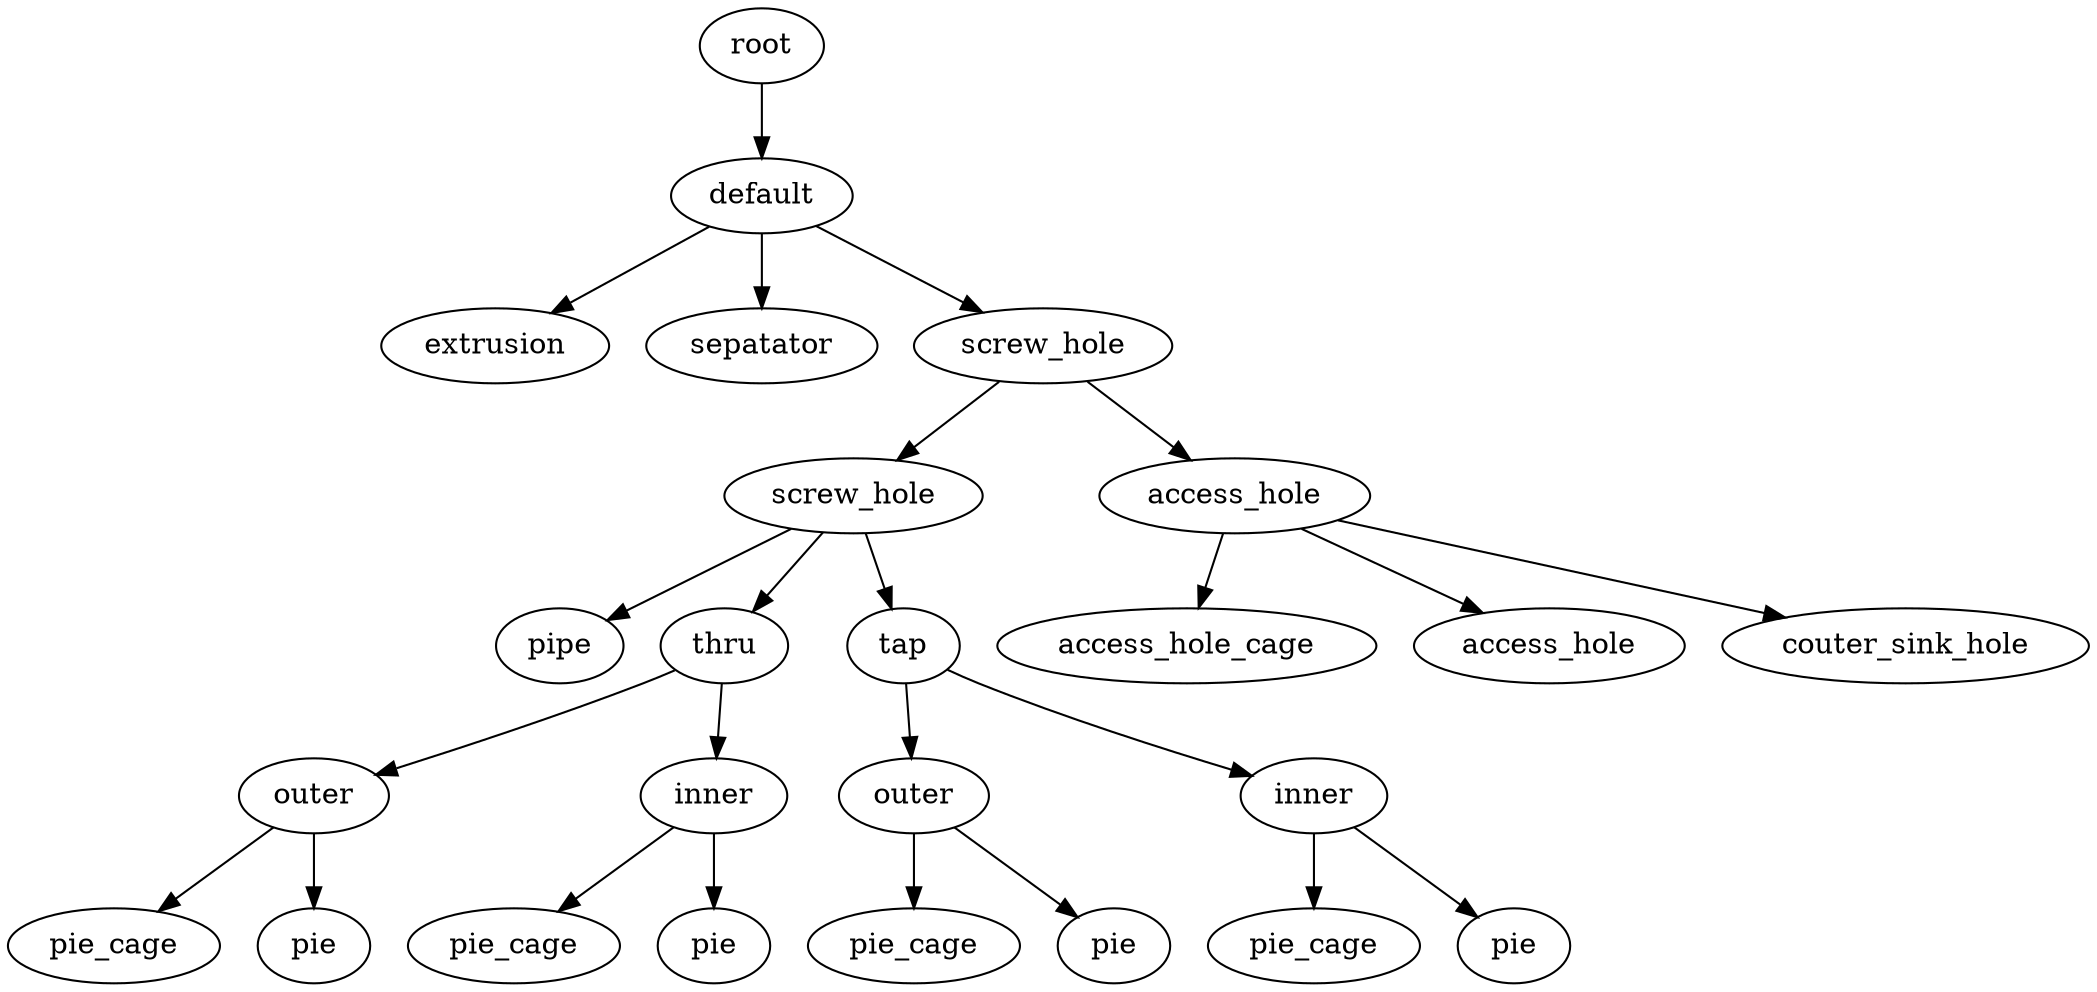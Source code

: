 digraph default {
    root_1 [label="root"];
    default_2 [label="default"];
    extrusion_3 [label="extrusion"];
    sepatator_4 [label="sepatator"];
    screw_hole_5 [label="screw_hole"];
    screw_hole_6 [label="screw_hole"];
    pipe_7 [label="pipe"];
    thru_8 [label="thru"];
    outer_9 [label="outer"];
    pie_cage_10 [label="pie_cage"];
    pie_11 [label="pie"];
    inner_12 [label="inner"];
    pie_cage_13 [label="pie_cage"];
    pie_14 [label="pie"];
    tap_15 [label="tap"];
    outer_16 [label="outer"];
    pie_cage_17 [label="pie_cage"];
    pie_18 [label="pie"];
    inner_19 [label="inner"];
    pie_cage_20 [label="pie_cage"];
    pie_21 [label="pie"];
    access_hole_22 [label="access_hole"];
    access_hole_cage_23 [label="access_hole_cage"];
    access_hole_24 [label="access_hole"];
    couter_sink_hole_25 [label="couter_sink_hole"];
    root_1 -> default_2;
    default_2 -> extrusion_3;
    default_2 -> sepatator_4;
    default_2 -> screw_hole_5;
    screw_hole_5 -> screw_hole_6;
    screw_hole_6 -> pipe_7;
    screw_hole_6 -> thru_8;
    thru_8 -> outer_9;
    outer_9 -> pie_cage_10;
    outer_9 -> pie_11;
    thru_8 -> inner_12;
    inner_12 -> pie_cage_13;
    inner_12 -> pie_14;
    screw_hole_6 -> tap_15;
    tap_15 -> outer_16;
    outer_16 -> pie_cage_17;
    outer_16 -> pie_18;
    tap_15 -> inner_19;
    inner_19 -> pie_cage_20;
    inner_19 -> pie_21;
    screw_hole_5 -> access_hole_22;
    access_hole_22 -> access_hole_cage_23;
    access_hole_22 -> access_hole_24;
    access_hole_22 -> couter_sink_hole_25;
}
